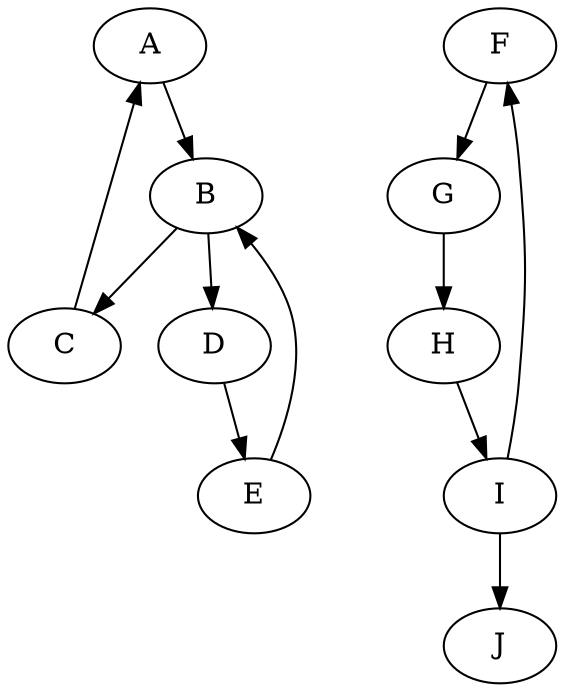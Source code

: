 digraph GrafoExemplo {
    A -> B;
    B -> C;
    C -> A;
    B -> D;
    D -> E;
    E -> B;
    F -> G;
    G -> H;
    H -> I;
    I -> F;
    I -> J;
}

